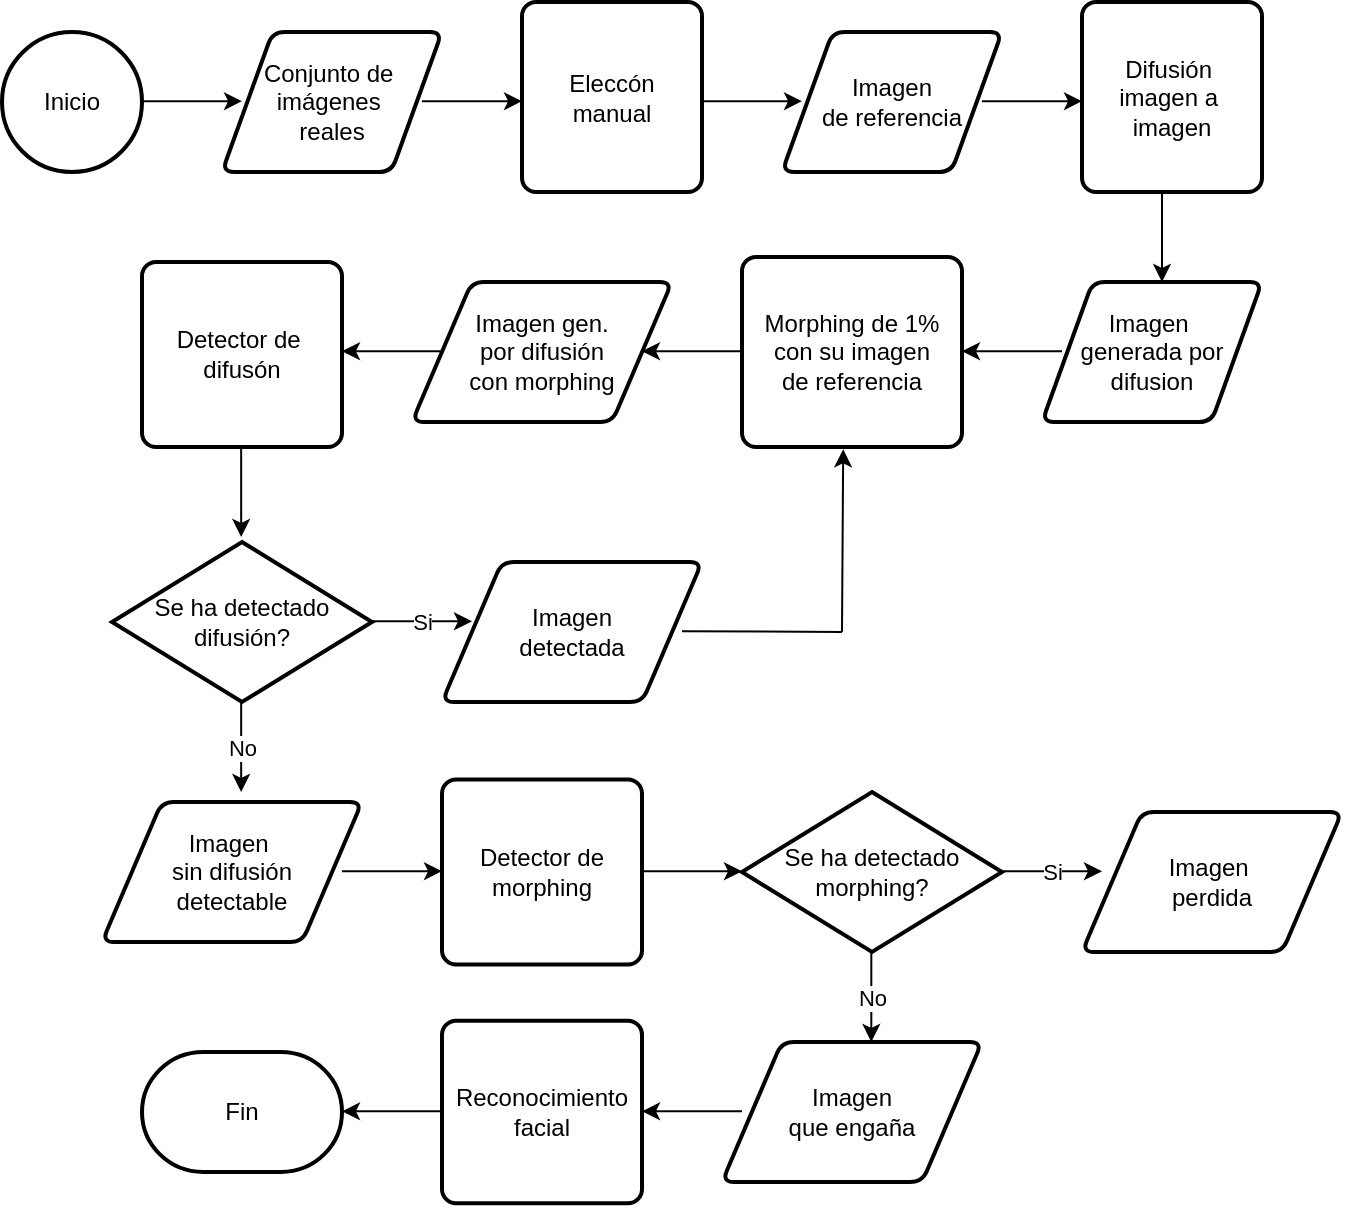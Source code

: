 <mxfile>
    <diagram id="8bK5l9i2nUeEF04fPydg" name="Page-1">
        <mxGraphModel dx="830" dy="628" grid="1" gridSize="10" guides="1" tooltips="1" connect="1" arrows="1" fold="1" page="1" pageScale="1" pageWidth="850" pageHeight="1100" math="0" shadow="0">
            <root>
                <mxCell id="0"/>
                <mxCell id="1" parent="0"/>
                <mxCell id="3" value="Conjunto de&amp;nbsp;&lt;br&gt;imágenes&amp;nbsp;&lt;br&gt;reales" style="shape=parallelogram;html=1;strokeWidth=2;perimeter=parallelogramPerimeter;whiteSpace=wrap;rounded=1;arcSize=12;size=0.23;" vertex="1" parent="1">
                    <mxGeometry x="330" y="225" width="110" height="70" as="geometry"/>
                </mxCell>
                <mxCell id="4" value="Inicio" style="strokeWidth=2;html=1;shape=mxgraph.flowchart.start_2;whiteSpace=wrap;" vertex="1" parent="1">
                    <mxGeometry x="220" y="225" width="70" height="70" as="geometry"/>
                </mxCell>
                <mxCell id="5" value="Eleccón &lt;br&gt;manual" style="rounded=1;whiteSpace=wrap;html=1;absoluteArcSize=1;arcSize=14;strokeWidth=2;" vertex="1" parent="1">
                    <mxGeometry x="480" y="210" width="90" height="95" as="geometry"/>
                </mxCell>
                <mxCell id="6" value="Imagen&lt;br&gt;de referencia" style="shape=parallelogram;html=1;strokeWidth=2;perimeter=parallelogramPerimeter;whiteSpace=wrap;rounded=1;arcSize=12;size=0.23;" vertex="1" parent="1">
                    <mxGeometry x="610" y="225" width="110" height="70" as="geometry"/>
                </mxCell>
                <mxCell id="7" value="Difusión&amp;nbsp;&lt;br&gt;imagen a&amp;nbsp;&lt;br&gt;imagen" style="rounded=1;whiteSpace=wrap;html=1;absoluteArcSize=1;arcSize=14;strokeWidth=2;" vertex="1" parent="1">
                    <mxGeometry x="760" y="210" width="90" height="95" as="geometry"/>
                </mxCell>
                <mxCell id="8" value="Imagen&amp;nbsp;&lt;br&gt;generada por&lt;br&gt;difusion" style="shape=parallelogram;html=1;strokeWidth=2;perimeter=parallelogramPerimeter;whiteSpace=wrap;rounded=1;arcSize=12;size=0.23;" vertex="1" parent="1">
                    <mxGeometry x="740" y="350" width="110" height="70" as="geometry"/>
                </mxCell>
                <mxCell id="9" value="Morphing de 1% con su imagen&lt;br&gt;de referencia" style="rounded=1;whiteSpace=wrap;html=1;absoluteArcSize=1;arcSize=14;strokeWidth=2;" vertex="1" parent="1">
                    <mxGeometry x="590" y="337.5" width="110" height="95" as="geometry"/>
                </mxCell>
                <mxCell id="10" value="Imagen gen.&lt;br&gt;por difusión&lt;br&gt;con morphing" style="shape=parallelogram;html=1;strokeWidth=2;perimeter=parallelogramPerimeter;whiteSpace=wrap;rounded=1;arcSize=12;size=0.23;" vertex="1" parent="1">
                    <mxGeometry x="425" y="350" width="130" height="70" as="geometry"/>
                </mxCell>
                <mxCell id="11" value="Detector de&amp;nbsp;&lt;br&gt;difusón" style="rounded=1;whiteSpace=wrap;html=1;absoluteArcSize=1;arcSize=14;strokeWidth=2;" vertex="1" parent="1">
                    <mxGeometry x="290" y="340" width="100" height="92.5" as="geometry"/>
                </mxCell>
                <mxCell id="12" value="Se ha detectado&lt;br&gt;difusión?" style="strokeWidth=2;html=1;shape=mxgraph.flowchart.decision;whiteSpace=wrap;" vertex="1" parent="1">
                    <mxGeometry x="275" y="480" width="130" height="80" as="geometry"/>
                </mxCell>
                <mxCell id="13" value="Imagen&lt;br&gt;detectada" style="shape=parallelogram;html=1;strokeWidth=2;perimeter=parallelogramPerimeter;whiteSpace=wrap;rounded=1;arcSize=12;size=0.23;" vertex="1" parent="1">
                    <mxGeometry x="440" y="490" width="130" height="70" as="geometry"/>
                </mxCell>
                <mxCell id="14" value="Imagen&amp;nbsp;&lt;br&gt;sin difusión&lt;br&gt;detectable" style="shape=parallelogram;html=1;strokeWidth=2;perimeter=parallelogramPerimeter;whiteSpace=wrap;rounded=1;arcSize=12;size=0.23;" vertex="1" parent="1">
                    <mxGeometry x="270" y="610" width="130" height="70" as="geometry"/>
                </mxCell>
                <mxCell id="15" value="Detector de&lt;br&gt;morphing" style="rounded=1;whiteSpace=wrap;html=1;absoluteArcSize=1;arcSize=14;strokeWidth=2;" vertex="1" parent="1">
                    <mxGeometry x="440" y="598.75" width="100" height="92.5" as="geometry"/>
                </mxCell>
                <mxCell id="16" value="Se ha detectado&lt;br&gt;morphing?" style="strokeWidth=2;html=1;shape=mxgraph.flowchart.decision;whiteSpace=wrap;" vertex="1" parent="1">
                    <mxGeometry x="590" y="605" width="130" height="80" as="geometry"/>
                </mxCell>
                <mxCell id="17" value="Imagen&amp;nbsp;&lt;br&gt;perdida" style="shape=parallelogram;html=1;strokeWidth=2;perimeter=parallelogramPerimeter;whiteSpace=wrap;rounded=1;arcSize=12;size=0.23;" vertex="1" parent="1">
                    <mxGeometry x="760" y="615" width="130" height="70" as="geometry"/>
                </mxCell>
                <mxCell id="18" value="Imagen&lt;br&gt;que engaña" style="shape=parallelogram;html=1;strokeWidth=2;perimeter=parallelogramPerimeter;whiteSpace=wrap;rounded=1;arcSize=12;size=0.23;" vertex="1" parent="1">
                    <mxGeometry x="580" y="730" width="130" height="70" as="geometry"/>
                </mxCell>
                <mxCell id="19" value="Reconocimiento&lt;br&gt;facial" style="rounded=1;whiteSpace=wrap;html=1;absoluteArcSize=1;arcSize=14;strokeWidth=2;" vertex="1" parent="1">
                    <mxGeometry x="440" y="719.38" width="100" height="91.25" as="geometry"/>
                </mxCell>
                <mxCell id="20" value="Fin" style="strokeWidth=2;html=1;shape=mxgraph.flowchart.terminator;whiteSpace=wrap;" vertex="1" parent="1">
                    <mxGeometry x="290" y="735" width="100" height="60" as="geometry"/>
                </mxCell>
                <mxCell id="21" value="" style="endArrow=classic;html=1;" edge="1" parent="1">
                    <mxGeometry width="50" height="50" relative="1" as="geometry">
                        <mxPoint x="290" y="259.58" as="sourcePoint"/>
                        <mxPoint x="340" y="259.58" as="targetPoint"/>
                    </mxGeometry>
                </mxCell>
                <mxCell id="22" value="" style="endArrow=classic;html=1;" edge="1" parent="1">
                    <mxGeometry width="50" height="50" relative="1" as="geometry">
                        <mxPoint x="430" y="259.58" as="sourcePoint"/>
                        <mxPoint x="480" y="259.58" as="targetPoint"/>
                    </mxGeometry>
                </mxCell>
                <mxCell id="24" value="" style="endArrow=classic;html=1;" edge="1" parent="1">
                    <mxGeometry width="50" height="50" relative="1" as="geometry">
                        <mxPoint x="570" y="259.58" as="sourcePoint"/>
                        <mxPoint x="620" y="259.58" as="targetPoint"/>
                    </mxGeometry>
                </mxCell>
                <mxCell id="25" value="" style="endArrow=classic;html=1;" edge="1" parent="1">
                    <mxGeometry width="50" height="50" relative="1" as="geometry">
                        <mxPoint x="710" y="259.58" as="sourcePoint"/>
                        <mxPoint x="760" y="259.58" as="targetPoint"/>
                    </mxGeometry>
                </mxCell>
                <mxCell id="27" value="" style="endArrow=classic;html=1;" edge="1" parent="1">
                    <mxGeometry width="50" height="50" relative="1" as="geometry">
                        <mxPoint x="800.0" y="305.0" as="sourcePoint"/>
                        <mxPoint x="800" y="350" as="targetPoint"/>
                    </mxGeometry>
                </mxCell>
                <mxCell id="28" value="" style="endArrow=classic;html=1;" edge="1" parent="1">
                    <mxGeometry width="50" height="50" relative="1" as="geometry">
                        <mxPoint x="750.0" y="384.58" as="sourcePoint"/>
                        <mxPoint x="700.0" y="384.58" as="targetPoint"/>
                    </mxGeometry>
                </mxCell>
                <mxCell id="29" value="" style="endArrow=classic;html=1;" edge="1" parent="1">
                    <mxGeometry width="50" height="50" relative="1" as="geometry">
                        <mxPoint x="590.0" y="384.58" as="sourcePoint"/>
                        <mxPoint x="540.0" y="384.58" as="targetPoint"/>
                    </mxGeometry>
                </mxCell>
                <mxCell id="31" value="" style="endArrow=classic;html=1;" edge="1" parent="1">
                    <mxGeometry width="50" height="50" relative="1" as="geometry">
                        <mxPoint x="440.0" y="384.58" as="sourcePoint"/>
                        <mxPoint x="390.0" y="384.58" as="targetPoint"/>
                    </mxGeometry>
                </mxCell>
                <mxCell id="32" value="" style="endArrow=classic;html=1;" edge="1" parent="1">
                    <mxGeometry width="50" height="50" relative="1" as="geometry">
                        <mxPoint x="339.58" y="432.5" as="sourcePoint"/>
                        <mxPoint x="339.58" y="477.5" as="targetPoint"/>
                    </mxGeometry>
                </mxCell>
                <mxCell id="33" value="No" style="endArrow=classic;html=1;" edge="1" parent="1">
                    <mxGeometry width="50" height="50" relative="1" as="geometry">
                        <mxPoint x="339.58" y="560" as="sourcePoint"/>
                        <mxPoint x="339.58" y="605" as="targetPoint"/>
                    </mxGeometry>
                </mxCell>
                <mxCell id="34" value="" style="endArrow=classic;html=1;" edge="1" parent="1">
                    <mxGeometry width="50" height="50" relative="1" as="geometry">
                        <mxPoint x="390" y="644.58" as="sourcePoint"/>
                        <mxPoint x="440" y="644.58" as="targetPoint"/>
                    </mxGeometry>
                </mxCell>
                <mxCell id="35" value="Si" style="endArrow=classic;html=1;" edge="1" parent="1">
                    <mxGeometry width="50" height="50" relative="1" as="geometry">
                        <mxPoint x="405" y="519.66" as="sourcePoint"/>
                        <mxPoint x="455" y="519.66" as="targetPoint"/>
                    </mxGeometry>
                </mxCell>
                <mxCell id="36" value="" style="endArrow=classic;html=1;" edge="1" parent="1">
                    <mxGeometry width="50" height="50" relative="1" as="geometry">
                        <mxPoint x="540" y="644.66" as="sourcePoint"/>
                        <mxPoint x="590" y="644.66" as="targetPoint"/>
                    </mxGeometry>
                </mxCell>
                <mxCell id="37" value="Si" style="endArrow=classic;html=1;" edge="1" parent="1">
                    <mxGeometry width="50" height="50" relative="1" as="geometry">
                        <mxPoint x="720" y="644.66" as="sourcePoint"/>
                        <mxPoint x="770" y="644.66" as="targetPoint"/>
                    </mxGeometry>
                </mxCell>
                <mxCell id="38" value="No" style="endArrow=classic;html=1;" edge="1" parent="1">
                    <mxGeometry width="50" height="50" relative="1" as="geometry">
                        <mxPoint x="654.66" y="685" as="sourcePoint"/>
                        <mxPoint x="654.66" y="730" as="targetPoint"/>
                    </mxGeometry>
                </mxCell>
                <mxCell id="39" value="" style="endArrow=classic;html=1;" edge="1" parent="1">
                    <mxGeometry width="50" height="50" relative="1" as="geometry">
                        <mxPoint x="590.0" y="764.66" as="sourcePoint"/>
                        <mxPoint x="540.0" y="764.66" as="targetPoint"/>
                    </mxGeometry>
                </mxCell>
                <mxCell id="40" value="" style="endArrow=classic;html=1;" edge="1" parent="1">
                    <mxGeometry width="50" height="50" relative="1" as="geometry">
                        <mxPoint x="440.0" y="764.66" as="sourcePoint"/>
                        <mxPoint x="390.0" y="764.66" as="targetPoint"/>
                    </mxGeometry>
                </mxCell>
                <mxCell id="41" value="" style="endArrow=none;html=1;endFill=0;" edge="1" parent="1">
                    <mxGeometry width="50" height="50" relative="1" as="geometry">
                        <mxPoint x="560" y="524.58" as="sourcePoint"/>
                        <mxPoint x="640" y="525" as="targetPoint"/>
                    </mxGeometry>
                </mxCell>
                <mxCell id="42" value="" style="endArrow=classic;html=1;entryX=0.46;entryY=1.012;entryDx=0;entryDy=0;entryPerimeter=0;" edge="1" parent="1" target="9">
                    <mxGeometry width="50" height="50" relative="1" as="geometry">
                        <mxPoint x="640.0" y="525" as="sourcePoint"/>
                        <mxPoint x="640.0" y="480" as="targetPoint"/>
                    </mxGeometry>
                </mxCell>
            </root>
        </mxGraphModel>
    </diagram>
</mxfile>